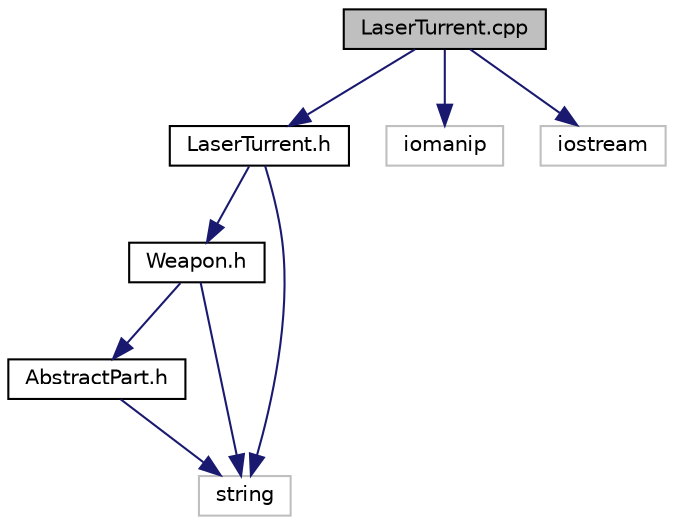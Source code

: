 digraph "LaserTurrent.cpp"
{
  edge [fontname="Helvetica",fontsize="10",labelfontname="Helvetica",labelfontsize="10"];
  node [fontname="Helvetica",fontsize="10",shape=record];
  Node0 [label="LaserTurrent.cpp",height=0.2,width=0.4,color="black", fillcolor="grey75", style="filled", fontcolor="black"];
  Node0 -> Node1 [color="midnightblue",fontsize="10",style="solid"];
  Node1 [label="LaserTurrent.h",height=0.2,width=0.4,color="black", fillcolor="white", style="filled",URL="$LaserTurrent_8h.html"];
  Node1 -> Node2 [color="midnightblue",fontsize="10",style="solid"];
  Node2 [label="Weapon.h",height=0.2,width=0.4,color="black", fillcolor="white", style="filled",URL="$Weapon_8h.html"];
  Node2 -> Node3 [color="midnightblue",fontsize="10",style="solid"];
  Node3 [label="AbstractPart.h",height=0.2,width=0.4,color="black", fillcolor="white", style="filled",URL="$AbstractPart_8h_source.html"];
  Node3 -> Node4 [color="midnightblue",fontsize="10",style="solid"];
  Node4 [label="string",height=0.2,width=0.4,color="grey75", fillcolor="white", style="filled"];
  Node2 -> Node4 [color="midnightblue",fontsize="10",style="solid"];
  Node1 -> Node4 [color="midnightblue",fontsize="10",style="solid"];
  Node0 -> Node5 [color="midnightblue",fontsize="10",style="solid"];
  Node5 [label="iomanip",height=0.2,width=0.4,color="grey75", fillcolor="white", style="filled"];
  Node0 -> Node6 [color="midnightblue",fontsize="10",style="solid"];
  Node6 [label="iostream",height=0.2,width=0.4,color="grey75", fillcolor="white", style="filled"];
}
